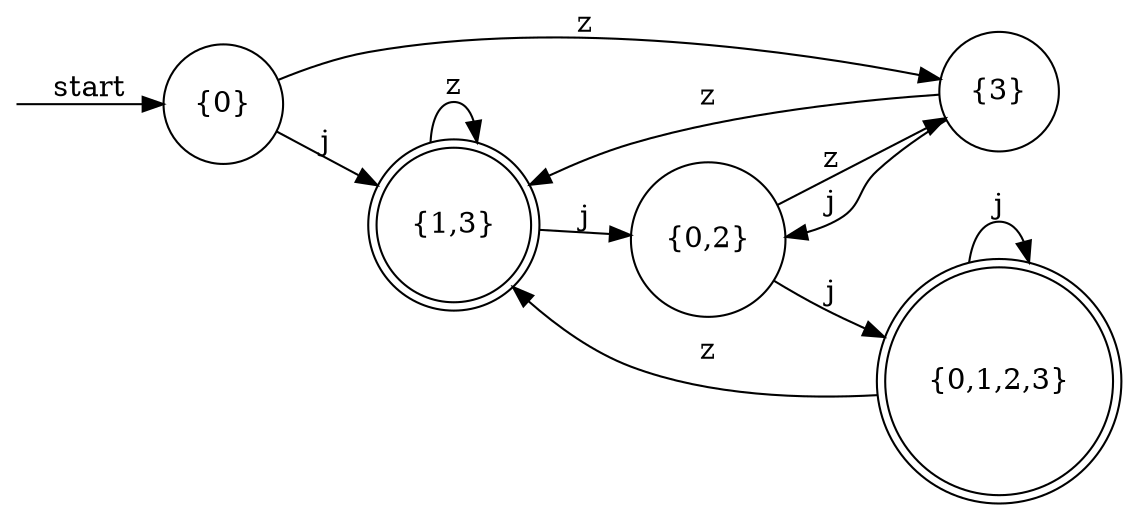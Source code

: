 digraph dfa {
    rankdir = LR;
    node [shape = circle];
    __start [style = invis, shape = point];
    __start -> "{0}" [ label = "start" ];
    node [shape = doublecircle]; "{1,3}" "{0,1,2,3}"
    node [shape = circle];
    "{0}" -> "{1,3}" [ label = "j" ];
    "{0}" -> "{3}" [ label = "z" ];
    "{1,3}" -> "{0,2}" [ label = "j" ];
    "{1,3}" -> "{1,3}" [ label = "z" ];
    "{0,2}" -> "{0,1,2,3}" [ label = "j" ];
    "{0,2}" -> "{3}" [ label = "z" ];
    "{0,1,2,3}" -> "{0,1,2,3}" [ label = "j" ];
    "{0,1,2,3}" -> "{1,3}" [ label = "z" ];
    "{3}" -> "{0,2}" [ label = "j" ];
    "{3}" -> "{1,3}" [ label = "z" ];
}
